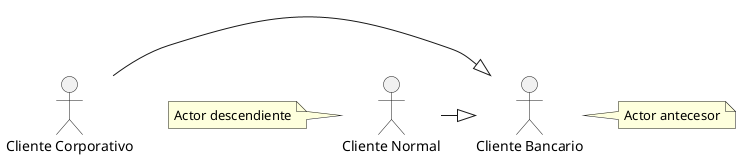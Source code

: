 @startuml
:Cliente Bancario: as C1
:Cliente Corporativo: -|> C1
:Cliente Normal: as C2
C2 -|> C1
note  right of C1: Actor antecesor
note left of C2: Actor descendiente
@enduml
